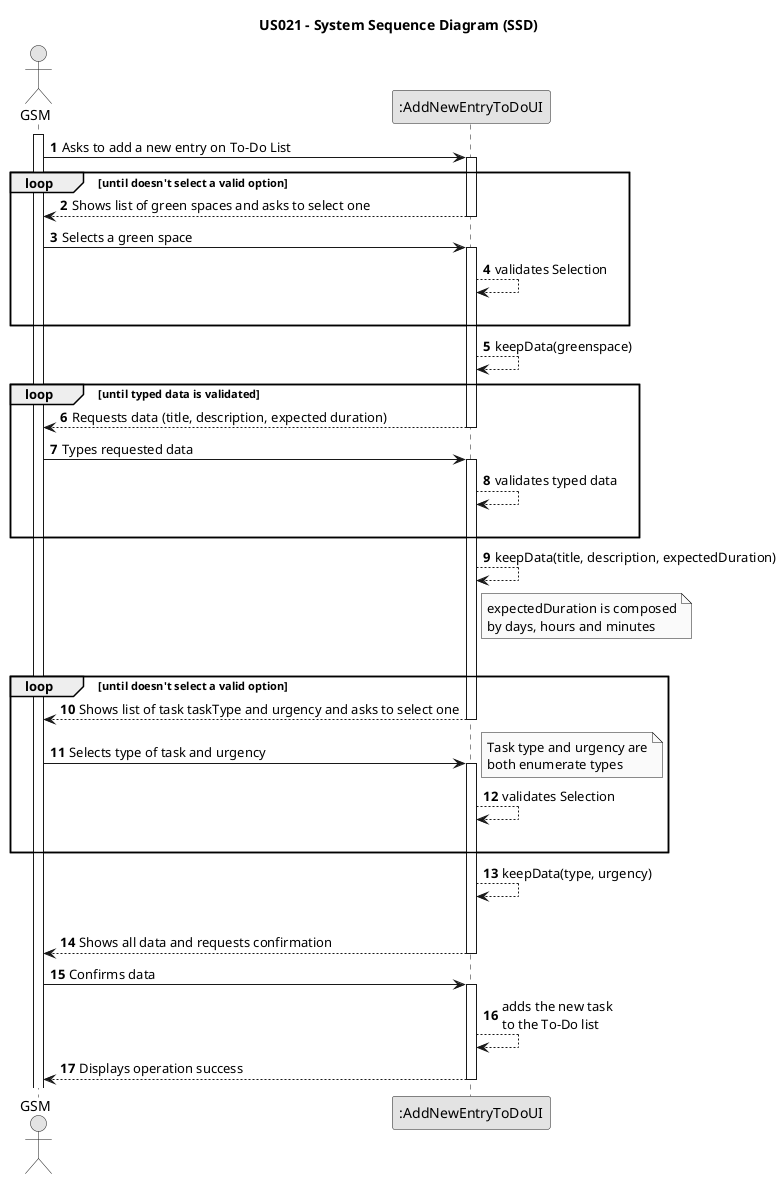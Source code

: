 @startuml
skinparam monochrome true
skinparam packageStyle rectangle
skinparam shadowing false

title US021 - System Sequence Diagram (SSD)

autonumber

actor "GSM" as GSM
participant ":AddNewEntryToDoUI" as UI





activate GSM

    GSM -> UI : Asks to add a new entry on To-Do List
    activate UI



    loop until doesn't select a valid option
                    UI --> GSM : Shows list of green spaces and asks to select one
                deactivate UI

                GSM -> UI : Selects a green space

                activate UI
                 UI --> UI: validates Selection
                |||
                end

            UI --> UI : keepData(greenspace)


    loop until typed data is validated

        UI --> GSM : Requests data (title, description, expected duration)
    deactivate UI

    GSM -> UI : Types requested data

    activate UI

    UI --> UI : validates typed data
    |||


    end


        UI --> UI : keepData(title, description, expectedDuration)
        note right of UI
            expectedDuration is composed
            by days, hours and minutes
            end note

        |||




    loop until doesn't select a valid option
                        UI --> GSM : Shows list of task taskType and urgency and asks to select one
                    deactivate UI

                    GSM -> UI : Selects type of task and urgency
                    note right
                    Task type and urgency are
                    both enumerate types
                    end note
                    activate UI
                     UI --> UI: validates Selection
                    |||
                    end

                UI --> UI : keepData(type, urgency)


        |||





                UI --> GSM : Shows all data and requests confirmation
deactivate UI
    GSM -> UI : Confirms data

    activate UI

    UI --> UI : adds the new task\nto the To-Do list


        UI --> GSM : Displays operation success
    deactivate UI

@enduml